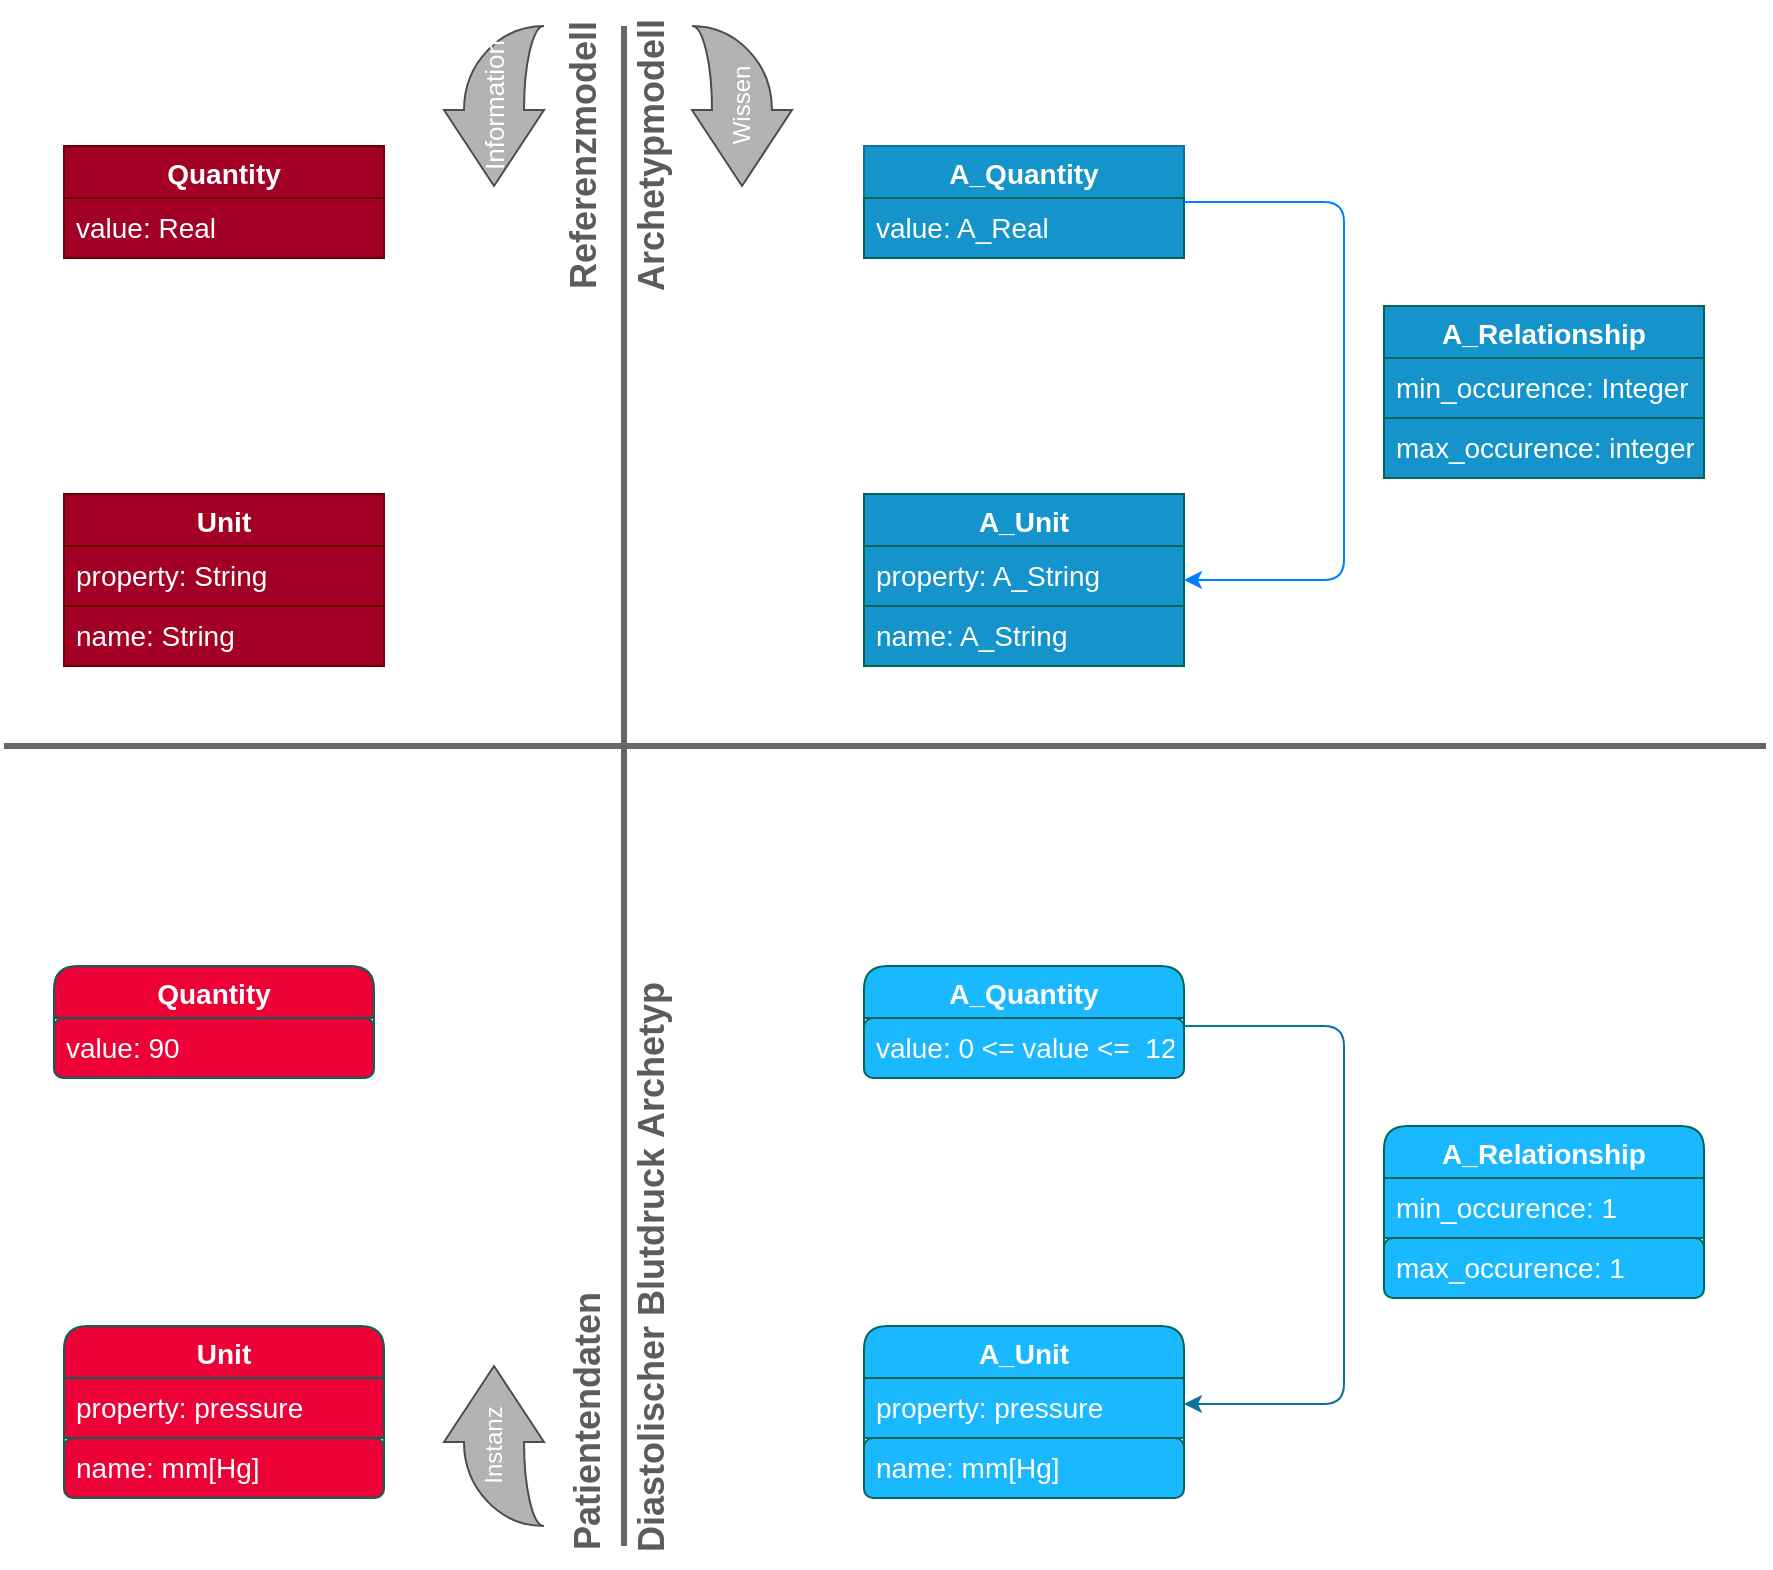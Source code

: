 <mxfile version="14.3.0" type="github"><diagram id="oPa2MZAIkhxVxdbJ5xWE" name="Page-1"><mxGraphModel dx="946" dy="662" grid="1" gridSize="12" guides="1" tooltips="1" connect="1" arrows="1" fold="1" page="1" pageScale="1" pageWidth="827" pageHeight="1169" math="0" shadow="0"><root><mxCell id="0"/><mxCell id="1" parent="0"/><mxCell id="eMbO2w2wKAx3D_SMaSrX-3" value="Quantity" style="swimlane;fontStyle=1;childLayout=stackLayout;horizontal=1;startSize=26;horizontalStack=0;resizeParent=1;resizeParentMax=0;resizeLast=0;collapsible=1;marginBottom=0;align=center;fontSize=14;strokeColor=#6F0000;fontColor=#ffffff;fillColor=#a20025;" parent="1" vertex="1"><mxGeometry x="120" y="180" width="160" height="56" as="geometry"><mxRectangle x="120" y="80" width="80" height="26" as="alternateBounds"/></mxGeometry></mxCell><mxCell id="eMbO2w2wKAx3D_SMaSrX-4" value="value: Real" style="text;strokeColor=#6F0000;spacingLeft=4;spacingRight=4;overflow=hidden;rotatable=0;points=[[0,0.5],[1,0.5]];portConstraint=eastwest;fontSize=14;fontColor=#ffffff;fillColor=#a20025;" parent="eMbO2w2wKAx3D_SMaSrX-3" vertex="1"><mxGeometry y="26" width="160" height="30" as="geometry"/></mxCell><mxCell id="eMbO2w2wKAx3D_SMaSrX-7" value="Unit" style="swimlane;fontStyle=1;childLayout=stackLayout;horizontal=1;startSize=26;horizontalStack=0;resizeParent=1;resizeParentMax=0;resizeLast=0;collapsible=1;marginBottom=0;align=center;fontSize=14;strokeColor=#6F0000;fontColor=#ffffff;fillColor=#a20025;" parent="1" vertex="1"><mxGeometry x="120" y="354" width="160" height="86" as="geometry"/></mxCell><mxCell id="eMbO2w2wKAx3D_SMaSrX-8" value="property: String" style="text;strokeColor=#6F0000;spacingLeft=4;spacingRight=4;overflow=hidden;rotatable=0;points=[[0,0.5],[1,0.5]];portConstraint=eastwest;fontSize=14;fontColor=#ffffff;fillColor=#A20025;" parent="eMbO2w2wKAx3D_SMaSrX-7" vertex="1"><mxGeometry y="26" width="160" height="30" as="geometry"/></mxCell><mxCell id="eMbO2w2wKAx3D_SMaSrX-9" value="name: String" style="text;spacingLeft=4;spacingRight=4;overflow=hidden;rotatable=0;points=[[0,0.5],[1,0.5]];portConstraint=eastwest;fontSize=14;strokeColor=#6F0000;fontColor=#ffffff;fillColor=#a20025;" parent="eMbO2w2wKAx3D_SMaSrX-7" vertex="1"><mxGeometry y="56" width="160" height="30" as="geometry"/></mxCell><mxCell id="eMbO2w2wKAx3D_SMaSrX-11" value="&lt;b style=&quot;font-size: 18px;&quot;&gt;Referenzmodell&lt;/b&gt;" style="text;html=1;align=center;verticalAlign=middle;resizable=0;points=[];autosize=1;fontSize=18;fontColor=#5C5C5C;rotation=-90;" parent="1" vertex="1"><mxGeometry x="302" y="173" width="156" height="24" as="geometry"/></mxCell><mxCell id="eMbO2w2wKAx3D_SMaSrX-12" value="Quantity" style="swimlane;fontStyle=1;childLayout=stackLayout;horizontal=1;startSize=26;horizontalStack=0;resizeParent=1;resizeParentMax=0;resizeLast=0;collapsible=1;marginBottom=0;align=center;fontSize=14;strokeColor=#006658;rounded=1;fontColor=#FFFFFF;fillColor=#ED0036;" parent="1" vertex="1"><mxGeometry x="115" y="590" width="160" height="56" as="geometry"><mxRectangle x="120" y="80" width="80" height="26" as="alternateBounds"/></mxGeometry></mxCell><mxCell id="eMbO2w2wKAx3D_SMaSrX-13" value="value: 90" style="text;strokeColor=#006658;spacingLeft=4;spacingRight=4;overflow=hidden;rotatable=0;points=[[0,0.5],[1,0.5]];portConstraint=eastwest;fontSize=14;rounded=1;fontColor=#FFFFFF;fillColor=#ED0036;" parent="eMbO2w2wKAx3D_SMaSrX-12" vertex="1"><mxGeometry y="26" width="160" height="30" as="geometry"/></mxCell><mxCell id="eMbO2w2wKAx3D_SMaSrX-14" value="Unit" style="swimlane;fontStyle=1;childLayout=stackLayout;horizontal=1;startSize=26;horizontalStack=0;resizeParent=1;resizeParentMax=0;resizeLast=0;collapsible=1;marginBottom=0;align=center;fontSize=14;strokeColor=#006658;rounded=1;fontColor=#FFFFFF;fillColor=#ED0036;" parent="1" vertex="1"><mxGeometry x="120" y="770" width="160" height="86" as="geometry"/></mxCell><mxCell id="eMbO2w2wKAx3D_SMaSrX-15" value="property: pressure" style="text;strokeColor=#006658;spacingLeft=4;spacingRight=4;overflow=hidden;rotatable=0;points=[[0,0.5],[1,0.5]];portConstraint=eastwest;fontSize=14;fontColor=#FFFFFF;fillColor=#ED0036;" parent="eMbO2w2wKAx3D_SMaSrX-14" vertex="1"><mxGeometry y="26" width="160" height="30" as="geometry"/></mxCell><mxCell id="eMbO2w2wKAx3D_SMaSrX-16" value="name: mm[Hg]" style="text;strokeColor=#006658;spacingLeft=4;spacingRight=4;overflow=hidden;rotatable=0;points=[[0,0.5],[1,0.5]];portConstraint=eastwest;fontSize=14;rounded=1;fontColor=#FFFFFF;fillColor=#ED0036;" parent="eMbO2w2wKAx3D_SMaSrX-14" vertex="1"><mxGeometry y="56" width="160" height="30" as="geometry"/></mxCell><mxCell id="eMbO2w2wKAx3D_SMaSrX-17" value="&lt;span style=&quot;font-size: 18px;&quot;&gt;&lt;b style=&quot;font-size: 18px;&quot;&gt;Patientendaten&lt;/b&gt;&lt;/span&gt;" style="text;html=1;align=center;verticalAlign=middle;resizable=0;points=[];autosize=1;fontSize=18;fontColor=#5C5C5C;rotation=-90;" parent="1" vertex="1"><mxGeometry x="310" y="806" width="144" height="24" as="geometry"/></mxCell><mxCell id="eMbO2w2wKAx3D_SMaSrX-18" value="&lt;b style=&quot;font-size: 18px;&quot;&gt;Archetypmodell&lt;/b&gt;" style="text;html=1;align=center;verticalAlign=middle;resizable=0;points=[];autosize=1;fontSize=18;rotation=-90;fontColor=#5C5C5C;" parent="1" vertex="1"><mxGeometry x="336" y="173" width="156" height="24" as="geometry"/></mxCell><mxCell id="eMbO2w2wKAx3D_SMaSrX-19" value="A_Quantity" style="swimlane;fontStyle=1;childLayout=stackLayout;horizontal=1;startSize=26;horizontalStack=0;resizeParent=1;resizeParentMax=0;resizeLast=0;collapsible=1;marginBottom=0;align=center;fontSize=14;strokeColor=#10739e;fillColor=#1594CC;fontColor=#FFFFFF;" parent="1" vertex="1"><mxGeometry x="520" y="180" width="160" height="56" as="geometry"><mxRectangle x="120" y="80" width="80" height="26" as="alternateBounds"/></mxGeometry></mxCell><mxCell id="eMbO2w2wKAx3D_SMaSrX-20" value="value: A_Real" style="text;strokeColor=#006658;spacingLeft=4;spacingRight=4;overflow=hidden;rotatable=0;points=[[0,0.5],[1,0.5]];portConstraint=eastwest;fontSize=14;fillColor=#1594CC;fontColor=#FFFFFF;" parent="eMbO2w2wKAx3D_SMaSrX-19" vertex="1"><mxGeometry y="26" width="160" height="30" as="geometry"/></mxCell><mxCell id="eMbO2w2wKAx3D_SMaSrX-21" value="A_Unit" style="swimlane;fontStyle=1;childLayout=stackLayout;horizontal=1;startSize=26;horizontalStack=0;resizeParent=1;resizeParentMax=0;resizeLast=0;collapsible=1;marginBottom=0;align=center;fontSize=14;strokeColor=#006658;fillColor=#1594CC;fontColor=#FFFFFF;" parent="1" vertex="1"><mxGeometry x="520" y="354" width="160" height="86" as="geometry"/></mxCell><mxCell id="eMbO2w2wKAx3D_SMaSrX-22" value="property: A_String" style="text;strokeColor=#006658;spacingLeft=4;spacingRight=4;overflow=hidden;rotatable=0;points=[[0,0.5],[1,0.5]];portConstraint=eastwest;fontSize=14;fillColor=#1594CC;fontColor=#FFFFFF;" parent="eMbO2w2wKAx3D_SMaSrX-21" vertex="1"><mxGeometry y="26" width="160" height="30" as="geometry"/></mxCell><mxCell id="eMbO2w2wKAx3D_SMaSrX-23" value="name: A_String" style="text;spacingLeft=4;spacingRight=4;overflow=hidden;rotatable=0;points=[[0,0.5],[1,0.5]];portConstraint=eastwest;fontSize=14;strokeColor=#006658;fillColor=#1594CC;fontColor=#FFFFFF;" parent="eMbO2w2wKAx3D_SMaSrX-21" vertex="1"><mxGeometry y="56" width="160" height="30" as="geometry"/></mxCell><mxCell id="eMbO2w2wKAx3D_SMaSrX-24" value="A_Relationship" style="swimlane;fontStyle=1;childLayout=stackLayout;horizontal=1;startSize=26;horizontalStack=0;resizeParent=1;resizeParentMax=0;resizeLast=0;collapsible=1;marginBottom=0;align=center;fontSize=14;strokeColor=#006658;fillColor=#1594CC;fontColor=#FFFFFF;" parent="1" vertex="1"><mxGeometry x="780" y="260" width="160" height="86" as="geometry"/></mxCell><mxCell id="eMbO2w2wKAx3D_SMaSrX-25" value="min_occurence: Integer" style="text;strokeColor=#006658;spacingLeft=4;spacingRight=4;overflow=hidden;rotatable=0;points=[[0,0.5],[1,0.5]];portConstraint=eastwest;fontSize=14;fillColor=#1594CC;fontColor=#FFFFFF;" parent="eMbO2w2wKAx3D_SMaSrX-24" vertex="1"><mxGeometry y="26" width="160" height="30" as="geometry"/></mxCell><mxCell id="eMbO2w2wKAx3D_SMaSrX-26" value="max_occurence: integer" style="text;spacingLeft=4;spacingRight=4;overflow=hidden;rotatable=0;points=[[0,0.5],[1,0.5]];portConstraint=eastwest;fontSize=14;strokeColor=#006658;fillColor=#1594CC;fontColor=#FFFFFF;" parent="eMbO2w2wKAx3D_SMaSrX-24" vertex="1"><mxGeometry y="56" width="160" height="30" as="geometry"/></mxCell><mxCell id="eMbO2w2wKAx3D_SMaSrX-27" value="" style="endArrow=classic;html=1;fillColor=#21C0A5;exitX=1;exitY=0.5;exitDx=0;exitDy=0;entryX=1;entryY=0.5;entryDx=0;entryDy=0;strokeColor=#007FFF;fontColor=#FFFFFF;fontSize=14;" parent="1" source="eMbO2w2wKAx3D_SMaSrX-19" target="eMbO2w2wKAx3D_SMaSrX-21" edge="1"><mxGeometry width="50" height="50" relative="1" as="geometry"><mxPoint x="450" y="420" as="sourcePoint"/><mxPoint x="500" y="370" as="targetPoint"/><Array as="points"><mxPoint x="760" y="208"/><mxPoint x="760" y="330"/><mxPoint x="760" y="397"/></Array></mxGeometry></mxCell><mxCell id="eMbO2w2wKAx3D_SMaSrX-28" value="&lt;b style=&quot;font-size: 18px;&quot;&gt;Diastolischer Blutdruck&amp;nbsp;&lt;/b&gt;&lt;b style=&quot;font-size: 18px;&quot;&gt;Archetyp&lt;/b&gt;" style="text;html=1;align=center;verticalAlign=middle;resizable=0;points=[];autosize=1;fontSize=18;fontColor=#5C5C5C;rotation=-90;" parent="1" vertex="1"><mxGeometry x="264" y="729" width="300" height="24" as="geometry"/></mxCell><mxCell id="eMbO2w2wKAx3D_SMaSrX-29" value="A_Quantity" style="swimlane;fontStyle=1;childLayout=stackLayout;horizontal=1;startSize=26;horizontalStack=0;resizeParent=1;resizeParentMax=0;resizeLast=0;collapsible=1;marginBottom=0;align=center;fontSize=14;strokeColor=#006658;rounded=1;fillColor=#1AB9FF;fontColor=#FFFFFF;" parent="1" vertex="1"><mxGeometry x="520" y="590" width="160" height="56" as="geometry"><mxRectangle x="120" y="80" width="80" height="26" as="alternateBounds"/></mxGeometry></mxCell><mxCell id="eMbO2w2wKAx3D_SMaSrX-30" value="value: 0 &lt;= value &lt;=  120" style="text;strokeColor=#006658;spacingLeft=4;spacingRight=4;overflow=hidden;rotatable=0;points=[[0,0.5],[1,0.5]];portConstraint=eastwest;fontSize=14;rounded=1;fillColor=#1AB9FF;fontColor=#FFFFFF;" parent="eMbO2w2wKAx3D_SMaSrX-29" vertex="1"><mxGeometry y="26" width="160" height="30" as="geometry"/></mxCell><mxCell id="eMbO2w2wKAx3D_SMaSrX-31" value="A_Unit" style="swimlane;fontStyle=1;childLayout=stackLayout;horizontal=1;startSize=26;horizontalStack=0;resizeParent=1;resizeParentMax=0;resizeLast=0;collapsible=1;marginBottom=0;align=center;fontSize=14;strokeColor=#006658;rounded=1;fillColor=#1AB9FF;fontColor=#FFFFFF;" parent="1" vertex="1"><mxGeometry x="520" y="770" width="160" height="86" as="geometry"/></mxCell><mxCell id="eMbO2w2wKAx3D_SMaSrX-32" value="property: pressure" style="text;strokeColor=#006658;spacingLeft=4;spacingRight=4;overflow=hidden;rotatable=0;points=[[0,0.5],[1,0.5]];portConstraint=eastwest;fontSize=14;fillColor=#1AB9FF;fontColor=#FFFFFF;" parent="eMbO2w2wKAx3D_SMaSrX-31" vertex="1"><mxGeometry y="26" width="160" height="30" as="geometry"/></mxCell><mxCell id="eMbO2w2wKAx3D_SMaSrX-33" value="name: mm[Hg]" style="text;strokeColor=#006658;spacingLeft=4;spacingRight=4;overflow=hidden;rotatable=0;points=[[0,0.5],[1,0.5]];portConstraint=eastwest;fontSize=14;rounded=1;fillColor=#1AB9FF;fontColor=#FFFFFF;" parent="eMbO2w2wKAx3D_SMaSrX-31" vertex="1"><mxGeometry y="56" width="160" height="30" as="geometry"/></mxCell><mxCell id="eMbO2w2wKAx3D_SMaSrX-34" value="A_Relationship" style="swimlane;fontStyle=1;childLayout=stackLayout;horizontal=1;startSize=26;horizontalStack=0;resizeParent=1;resizeParentMax=0;resizeLast=0;collapsible=1;marginBottom=0;align=center;fontSize=14;strokeColor=#006658;rounded=1;fillColor=#1AB9FF;fontColor=#FFFFFF;" parent="1" vertex="1"><mxGeometry x="780" y="670" width="160" height="86" as="geometry"/></mxCell><mxCell id="eMbO2w2wKAx3D_SMaSrX-35" value="min_occurence: 1" style="text;strokeColor=#006658;spacingLeft=4;spacingRight=4;overflow=hidden;rotatable=0;points=[[0,0.5],[1,0.5]];portConstraint=eastwest;fontSize=14;fillColor=#1AB9FF;fontColor=#FFFFFF;" parent="eMbO2w2wKAx3D_SMaSrX-34" vertex="1"><mxGeometry y="26" width="160" height="30" as="geometry"/></mxCell><mxCell id="eMbO2w2wKAx3D_SMaSrX-36" value="max_occurence: 1" style="text;spacingLeft=4;spacingRight=4;overflow=hidden;rotatable=0;points=[[0,0.5],[1,0.5]];portConstraint=eastwest;fontSize=14;strokeColor=#006658;rounded=1;fillColor=#1AB9FF;fontColor=#FFFFFF;" parent="eMbO2w2wKAx3D_SMaSrX-34" vertex="1"><mxGeometry y="56" width="160" height="30" as="geometry"/></mxCell><mxCell id="eMbO2w2wKAx3D_SMaSrX-37" value="" style="endArrow=classic;html=1;fillColor=#21C0A5;exitX=1;exitY=0.5;exitDx=0;exitDy=0;entryX=1;entryY=0.5;entryDx=0;entryDy=0;strokeColor=#10739E;fontColor=#FFFFFF;fontSize=14;" parent="1" edge="1"><mxGeometry width="50" height="50" relative="1" as="geometry"><mxPoint x="680" y="620" as="sourcePoint"/><mxPoint x="680" y="809" as="targetPoint"/><Array as="points"><mxPoint x="760" y="620"/><mxPoint x="760" y="742"/><mxPoint x="760" y="809"/></Array></mxGeometry></mxCell><mxCell id="eMbO2w2wKAx3D_SMaSrX-39" value="" style="endArrow=none;html=1;fillColor=#21C0A5;fontColor=#5C5C5C;strokeWidth=3;strokeColor=#666666;" parent="1" edge="1"><mxGeometry width="50" height="50" relative="1" as="geometry"><mxPoint x="400" y="880" as="sourcePoint"/><mxPoint x="400" y="120" as="targetPoint"/></mxGeometry></mxCell><mxCell id="eMbO2w2wKAx3D_SMaSrX-40" value="" style="endArrow=none;html=1;fillColor=#21C0A5;fontColor=#5C5C5C;strokeWidth=3;strokeColor=#666666;" parent="1" edge="1"><mxGeometry width="50" height="50" relative="1" as="geometry"><mxPoint x="971" y="480" as="sourcePoint"/><mxPoint x="90" y="480" as="targetPoint"/></mxGeometry></mxCell><mxCell id="eMbO2w2wKAx3D_SMaSrX-44" value="&lt;p&gt;&lt;br&gt;&lt;/p&gt;" style="html=1;shadow=0;dashed=0;align=center;verticalAlign=middle;shape=mxgraph.arrows2.jumpInArrow;dy=15;dx=38;arrowHead=55;rounded=1;strokeColor=#4D4D4D;fillColor=#B3B3B3;gradientColor=none;fontColor=#5C5C5C;flipH=1;flipV=1;direction=south;" parent="1" vertex="1"><mxGeometry x="310" y="790" width="50" height="80" as="geometry"/></mxCell><mxCell id="eMbO2w2wKAx3D_SMaSrX-45" value="&lt;p style=&quot;font-size: 13px;&quot;&gt;&lt;br style=&quot;font-size: 13px;&quot;&gt;&lt;/p&gt;" style="html=1;shadow=0;dashed=0;align=center;verticalAlign=middle;shape=mxgraph.arrows2.jumpInArrow;dy=15;dx=38;arrowHead=55;rounded=1;strokeColor=#4D4D4D;fillColor=#B3B3B3;gradientColor=none;fontColor=#5C5C5C;flipH=1;flipV=0;direction=south;fontSize=13;" parent="1" vertex="1"><mxGeometry x="310" y="120" width="50" height="80" as="geometry"/></mxCell><mxCell id="eMbO2w2wKAx3D_SMaSrX-46" value="" style="html=1;shadow=0;dashed=0;align=center;verticalAlign=middle;shape=mxgraph.arrows2.jumpInArrow;dy=15;dx=38;arrowHead=55;rounded=1;strokeColor=#4D4D4D;fillColor=#B3B3B3;gradientColor=none;fontColor=#5C5C5C;flipH=0;flipV=0;direction=south;" parent="1" vertex="1"><mxGeometry x="434" y="120" width="50" height="80" as="geometry"/></mxCell><mxCell id="eMbO2w2wKAx3D_SMaSrX-47" value="&lt;font color=&quot;#ffffff&quot; style=&quot;font-size: 12px;&quot;&gt;Wissen&lt;/font&gt;" style="text;html=1;align=center;verticalAlign=middle;resizable=0;points=[];autosize=1;fontColor=#5C5C5C;rotation=270;fontSize=12;" parent="1" vertex="1"><mxGeometry x="429" y="148" width="60" height="24" as="geometry"/></mxCell><mxCell id="eMbO2w2wKAx3D_SMaSrX-48" value="&lt;font color=&quot;#ffffff&quot; style=&quot;font-size: 13px;&quot;&gt;Information&lt;/font&gt;" style="text;html=1;align=center;verticalAlign=middle;resizable=0;points=[];autosize=1;fontSize=13;fontColor=#5C5C5C;rotation=270;" parent="1" vertex="1"><mxGeometry x="293" y="148" width="84" height="24" as="geometry"/></mxCell><mxCell id="eMbO2w2wKAx3D_SMaSrX-49" value="&lt;font color=&quot;#ffffff&quot; style=&quot;font-size: 12px&quot;&gt;Instanz&lt;/font&gt;" style="text;html=1;align=center;verticalAlign=middle;resizable=0;points=[];autosize=1;fontSize=11;fontColor=#5C5C5C;rotation=270;" parent="1" vertex="1"><mxGeometry x="305" y="818" width="60" height="24" as="geometry"/></mxCell></root></mxGraphModel></diagram></mxfile>